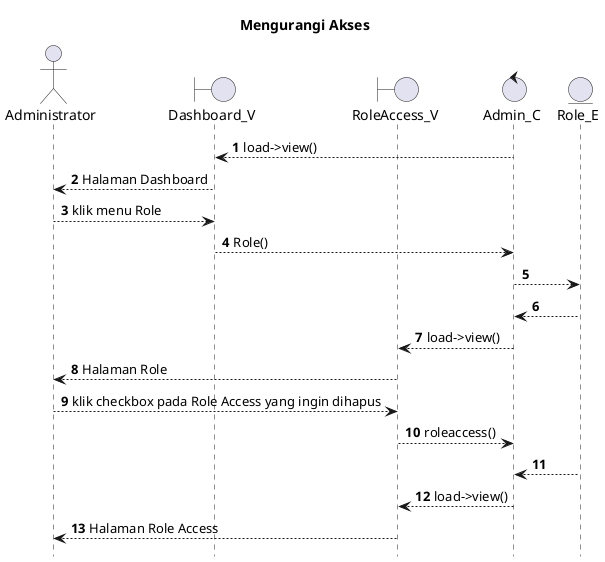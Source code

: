 @startuml

autonumber
hide footbox
title Mengurangi Akses

Actor Administrator
boundary Dashboard_V
boundary RoleAccess_V
control Admin_C
Entity Role_E

Admin_C --> Dashboard_V: load->view()
Dashboard_V --> Administrator: Halaman Dashboard
Administrator --> Dashboard_V: klik menu Role
Dashboard_V --> Admin_C: Role()
Admin_C --> Role_E:
    
    Role_E --> Admin_C:
    Admin_C --> RoleAccess_V: load->view()
    RoleAccess_V --> Administrator: Halaman Role

Administrator --> RoleAccess_V: klik checkbox pada Role Access yang ingin dihapus
RoleAccess_V --> Admin_C: roleaccess()

    Role_E --> Admin_C: 
    Admin_C --> RoleAccess_V: load->view()
    RoleAccess_V --> Administrator: Halaman Role Access



@enduml